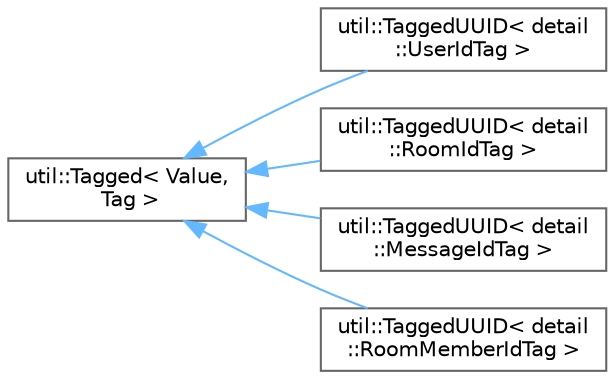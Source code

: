 digraph "Graphical Class Hierarchy"
{
 // LATEX_PDF_SIZE
  bgcolor="transparent";
  edge [fontname=Helvetica,fontsize=10,labelfontname=Helvetica,labelfontsize=10];
  node [fontname=Helvetica,fontsize=10,shape=box,height=0.2,width=0.4];
  rankdir="LR";
  Node0 [id="Node000000",label="util::Tagged\< Value,\l Tag \>",height=0.2,width=0.4,color="grey40", fillcolor="white", style="filled",URL="$classutil_1_1_tagged.html",tooltip="Шаблон класса для добавления тега к значению."];
  Node0 -> Node1 [id="edge11_Node000000_Node000001",dir="back",color="steelblue1",style="solid",tooltip=" "];
  Node1 [id="Node000001",label="util::TaggedUUID\< detail\l::UserIdTag \>",height=0.2,width=0.4,color="grey40", fillcolor="white", style="filled",URL="$classutil_1_1_tagged_u_u_i_d.html",tooltip=" "];
  Node0 -> Node2 [id="edge12_Node000000_Node000002",dir="back",color="steelblue1",style="solid",tooltip=" "];
  Node2 [id="Node000002",label="util::TaggedUUID\< detail\l::RoomIdTag \>",height=0.2,width=0.4,color="grey40", fillcolor="white", style="filled",URL="$classutil_1_1_tagged_u_u_i_d.html",tooltip=" "];
  Node0 -> Node3 [id="edge13_Node000000_Node000003",dir="back",color="steelblue1",style="solid",tooltip=" "];
  Node3 [id="Node000003",label="util::TaggedUUID\< detail\l::MessageIdTag \>",height=0.2,width=0.4,color="grey40", fillcolor="white", style="filled",URL="$classutil_1_1_tagged_u_u_i_d.html",tooltip=" "];
  Node0 -> Node4 [id="edge14_Node000000_Node000004",dir="back",color="steelblue1",style="solid",tooltip=" "];
  Node4 [id="Node000004",label="util::TaggedUUID\< detail\l::RoomMemberIdTag \>",height=0.2,width=0.4,color="grey40", fillcolor="white", style="filled",URL="$classutil_1_1_tagged_u_u_i_d.html",tooltip=" "];
}
